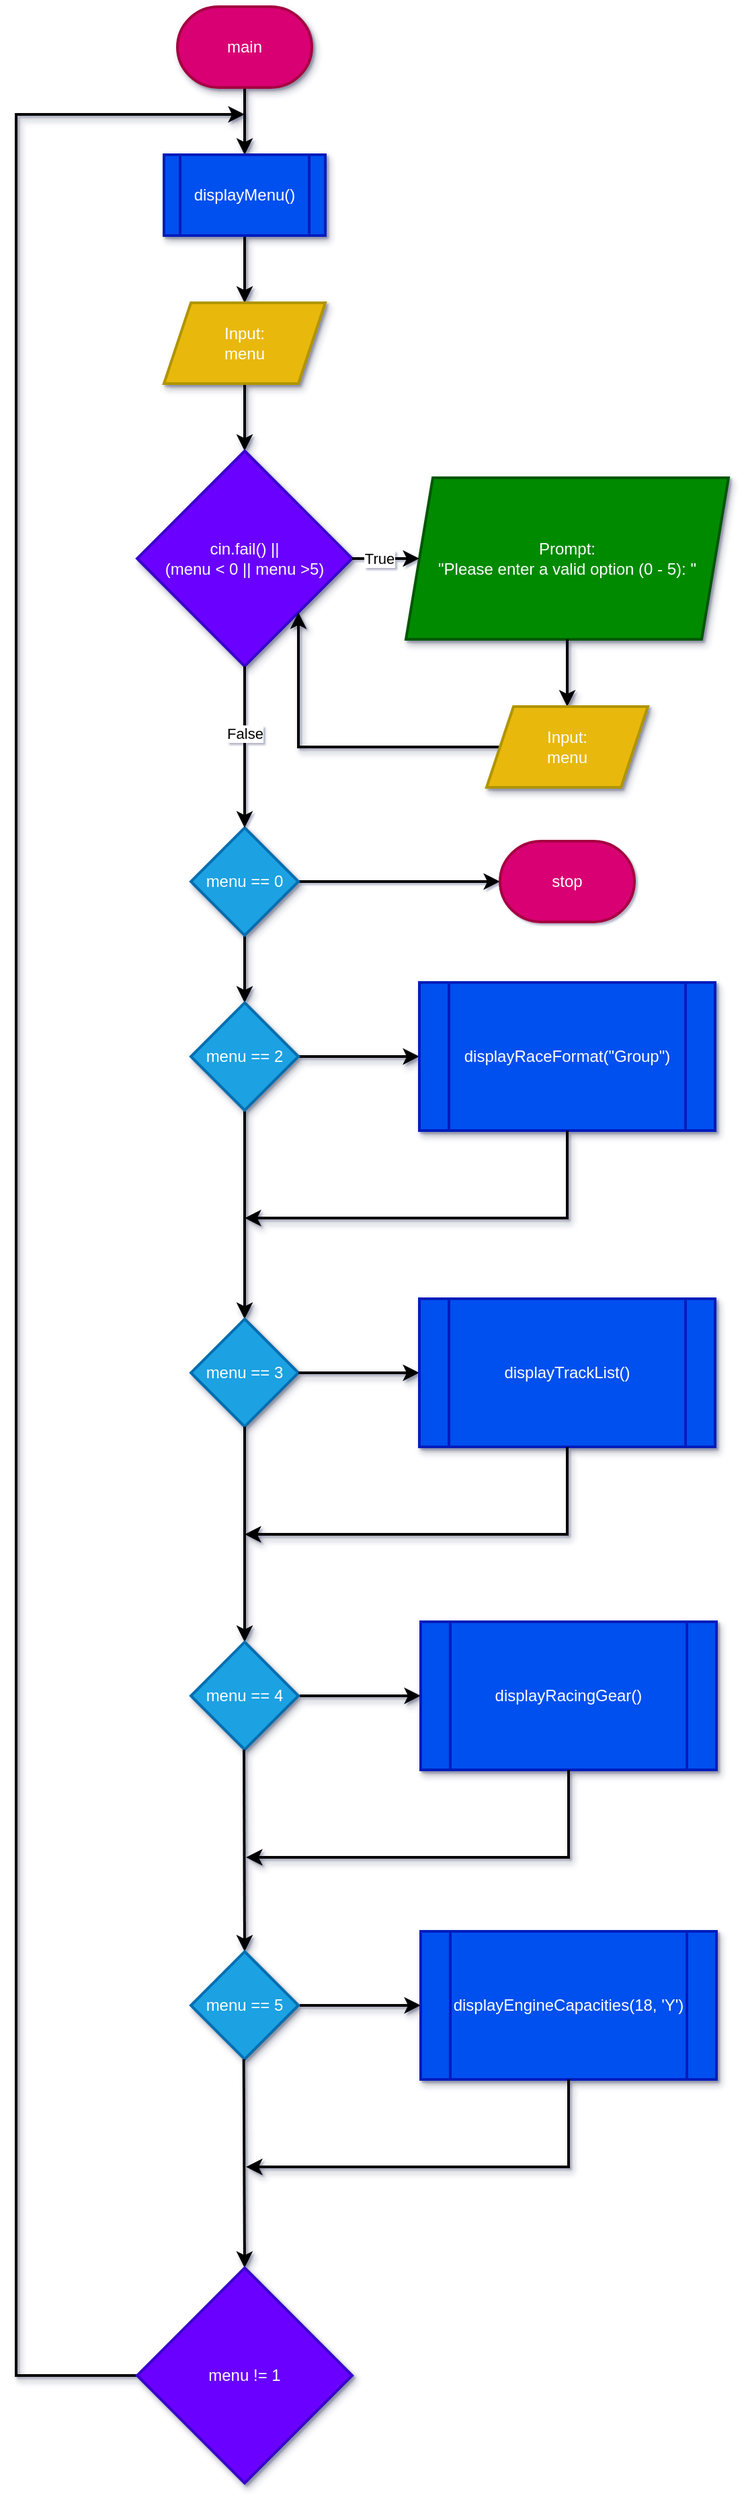 <mxfile>
    <diagram id="DSDsXnFP1v6kwenmJiHx" name="Page-1">
        <mxGraphModel dx="394" dy="305" grid="1" gridSize="10" guides="1" tooltips="1" connect="1" arrows="1" fold="1" page="0" pageScale="1" pageWidth="827" pageHeight="1169" background="none" math="0" shadow="1">
            <root>
                <mxCell id="0"/>
                <mxCell id="1" parent="0"/>
                <mxCell id="25" value="" style="edgeStyle=none;html=1;strokeWidth=2;shadow=1;" parent="1" source="2" target="24" edge="1">
                    <mxGeometry relative="1" as="geometry"/>
                </mxCell>
                <mxCell id="2" value="main" style="strokeWidth=2;html=1;shape=mxgraph.flowchart.terminator;whiteSpace=wrap;fillColor=#d80073;strokeColor=#A50040;shadow=1;fontColor=#ffffff;" parent="1" vertex="1">
                    <mxGeometry x="270" y="40" width="100" height="60" as="geometry"/>
                </mxCell>
                <mxCell id="27" value="" style="edgeStyle=none;html=1;strokeWidth=2;shadow=1;" parent="1" source="24" target="26" edge="1">
                    <mxGeometry relative="1" as="geometry"/>
                </mxCell>
                <mxCell id="24" value="displayMenu()" style="shape=process;whiteSpace=wrap;html=1;backgroundOutline=1;strokeWidth=2;shadow=1;fillColor=#0050ef;strokeColor=#001DBC;fontColor=#ffffff;" parent="1" vertex="1">
                    <mxGeometry x="260" y="150" width="120" height="60" as="geometry"/>
                </mxCell>
                <mxCell id="29" value="" style="edgeStyle=none;html=1;strokeWidth=2;shadow=1;" parent="1" source="26" target="28" edge="1">
                    <mxGeometry relative="1" as="geometry"/>
                </mxCell>
                <mxCell id="26" value="Input:&lt;br&gt;menu" style="shape=parallelogram;perimeter=parallelogramPerimeter;whiteSpace=wrap;html=1;fixedSize=1;fillColor=#E8B810;strokeColor=#B09500;strokeWidth=2;shadow=1;fontColor=#FFFFFF;gradientColor=none;" parent="1" vertex="1">
                    <mxGeometry x="260" y="260" width="120" height="60" as="geometry"/>
                </mxCell>
                <mxCell id="28" value="cin.fail() ||&lt;br&gt;(menu &amp;lt; 0 || menu &amp;gt;5)" style="rhombus;whiteSpace=wrap;html=1;fillColor=#6a00ff;strokeColor=#3700CC;strokeWidth=2;shadow=1;fontColor=#ffffff;" parent="1" vertex="1">
                    <mxGeometry x="240" y="370" width="160" height="160" as="geometry"/>
                </mxCell>
                <mxCell id="30" value="Prompt:&lt;br&gt;&quot;Please enter a valid option (0 - 5): &quot;" style="shape=parallelogram;perimeter=parallelogramPerimeter;whiteSpace=wrap;html=1;fixedSize=1;fillColor=#008a00;strokeColor=#005700;strokeWidth=2;shadow=1;fontColor=#ffffff;" parent="1" vertex="1">
                    <mxGeometry x="440" y="390" width="240" height="120" as="geometry"/>
                </mxCell>
                <mxCell id="35" value="" style="edgeStyle=none;html=1;strokeWidth=2;shadow=1;" parent="1" edge="1">
                    <mxGeometry relative="1" as="geometry">
                        <mxPoint x="560" y="510" as="sourcePoint"/>
                        <mxPoint x="560" y="560" as="targetPoint"/>
                    </mxGeometry>
                </mxCell>
                <mxCell id="49" value="" style="edgeStyle=none;html=1;strokeWidth=2;shadow=1;exitX=0;exitY=0.5;exitDx=0;exitDy=0;entryX=1;entryY=1;entryDx=0;entryDy=0;rounded=0;curved=0;" parent="1" source="113" edge="1" target="28">
                    <mxGeometry relative="1" as="geometry">
                        <mxPoint x="490" y="580" as="sourcePoint"/>
                        <mxPoint x="320" y="590" as="targetPoint"/>
                        <Array as="points">
                            <mxPoint x="360" y="590"/>
                        </Array>
                    </mxGeometry>
                </mxCell>
                <mxCell id="40" value="" style="edgeStyle=none;html=1;strokeWidth=2;shadow=1;" parent="1" source="37" target="39" edge="1">
                    <mxGeometry relative="1" as="geometry"/>
                </mxCell>
                <mxCell id="111" value="" style="edgeStyle=none;html=1;entryX=0;entryY=0.5;entryDx=0;entryDy=0;entryPerimeter=0;strokeWidth=2;" parent="1" source="37" target="112" edge="1">
                    <mxGeometry relative="1" as="geometry">
                        <mxPoint x="740.0" y="690" as="targetPoint"/>
                    </mxGeometry>
                </mxCell>
                <mxCell id="37" value="menu == 0" style="rhombus;whiteSpace=wrap;html=1;fillColor=#1ba1e2;strokeColor=#006EAF;strokeWidth=2;shadow=1;fontColor=#ffffff;" parent="1" vertex="1">
                    <mxGeometry x="280" y="650" width="80" height="80" as="geometry"/>
                </mxCell>
                <mxCell id="43" value="" style="edgeStyle=none;html=1;strokeWidth=2;shadow=1;" parent="1" source="39" target="42" edge="1">
                    <mxGeometry relative="1" as="geometry"/>
                </mxCell>
                <mxCell id="51" value="" style="edgeStyle=none;html=1;strokeWidth=2;shadow=1;" parent="1" source="39" target="50" edge="1">
                    <mxGeometry relative="1" as="geometry"/>
                </mxCell>
                <mxCell id="39" value="menu == 2" style="rhombus;whiteSpace=wrap;html=1;fillColor=#1ba1e2;strokeColor=#006EAF;strokeWidth=2;shadow=1;fontColor=#ffffff;" parent="1" vertex="1">
                    <mxGeometry x="280" y="780" width="80" height="80" as="geometry"/>
                </mxCell>
                <mxCell id="42" value="menu == 3" style="rhombus;whiteSpace=wrap;html=1;fillColor=#1ba1e2;strokeColor=#006EAF;strokeWidth=2;shadow=1;fontColor=#ffffff;" parent="1" vertex="1">
                    <mxGeometry x="280" y="1015" width="80" height="80" as="geometry"/>
                </mxCell>
                <mxCell id="50" value="displayRaceFormat(&quot;Group&quot;)" style="shape=process;whiteSpace=wrap;html=1;backgroundOutline=1;fillColor=#0050ef;strokeColor=#001DBC;strokeWidth=2;shadow=1;fontColor=#ffffff;" parent="1" vertex="1">
                    <mxGeometry x="450" y="765" width="220" height="110" as="geometry"/>
                </mxCell>
                <mxCell id="61" value="" style="edgeStyle=none;html=1;exitX=0.5;exitY=1;exitDx=0;exitDy=0;rounded=0;curved=0;strokeWidth=2;shadow=1;" parent="1" source="50" edge="1">
                    <mxGeometry relative="1" as="geometry">
                        <mxPoint x="530" y="970" as="sourcePoint"/>
                        <mxPoint x="320" y="940" as="targetPoint"/>
                        <Array as="points">
                            <mxPoint x="560" y="940"/>
                        </Array>
                    </mxGeometry>
                </mxCell>
                <mxCell id="64" value="" style="edgeStyle=none;html=1;strokeWidth=2;shadow=1;" parent="1" target="65" edge="1">
                    <mxGeometry relative="1" as="geometry">
                        <mxPoint x="360" y="1055" as="sourcePoint"/>
                    </mxGeometry>
                </mxCell>
                <mxCell id="65" value="displayTrackList()" style="shape=process;whiteSpace=wrap;html=1;backgroundOutline=1;fillColor=#0050ef;strokeColor=#001DBC;strokeWidth=2;shadow=1;fontColor=#ffffff;" parent="1" vertex="1">
                    <mxGeometry x="450" y="1000" width="220" height="110" as="geometry"/>
                </mxCell>
                <mxCell id="66" value="" style="edgeStyle=none;html=1;exitX=0.5;exitY=1;exitDx=0;exitDy=0;rounded=0;curved=0;strokeWidth=2;shadow=1;" parent="1" source="65" edge="1">
                    <mxGeometry relative="1" as="geometry">
                        <mxPoint x="530" y="1205" as="sourcePoint"/>
                        <mxPoint x="320" y="1175" as="targetPoint"/>
                        <Array as="points">
                            <mxPoint x="560" y="1175"/>
                        </Array>
                    </mxGeometry>
                </mxCell>
                <mxCell id="74" value="" style="edgeStyle=none;html=1;strokeWidth=2;shadow=1;entryX=0.5;entryY=0;entryDx=0;entryDy=0;" parent="1" target="80" edge="1">
                    <mxGeometry relative="1" as="geometry">
                        <mxPoint x="320" y="1095" as="sourcePoint"/>
                        <mxPoint x="320" y="1250" as="targetPoint"/>
                    </mxGeometry>
                </mxCell>
                <mxCell id="80" value="menu == 4" style="rhombus;whiteSpace=wrap;html=1;fillColor=#1ba1e2;strokeColor=#006EAF;strokeWidth=2;shadow=1;fontColor=#ffffff;" parent="1" vertex="1">
                    <mxGeometry x="280" y="1255" width="80" height="80" as="geometry"/>
                </mxCell>
                <mxCell id="81" value="" style="edgeStyle=none;html=1;strokeWidth=2;shadow=1;" parent="1" target="82" edge="1">
                    <mxGeometry relative="1" as="geometry">
                        <mxPoint x="361" y="1295" as="sourcePoint"/>
                    </mxGeometry>
                </mxCell>
                <mxCell id="82" value="displayRacingGear()" style="shape=process;whiteSpace=wrap;html=1;backgroundOutline=1;fillColor=#0050ef;strokeColor=#001DBC;strokeWidth=2;shadow=1;fontColor=#ffffff;" parent="1" vertex="1">
                    <mxGeometry x="451" y="1240" width="220" height="110" as="geometry"/>
                </mxCell>
                <mxCell id="83" value="" style="edgeStyle=none;html=1;exitX=0.5;exitY=1;exitDx=0;exitDy=0;rounded=0;curved=0;strokeWidth=2;shadow=1;" parent="1" source="82" edge="1">
                    <mxGeometry relative="1" as="geometry">
                        <mxPoint x="531" y="1445" as="sourcePoint"/>
                        <mxPoint x="321" y="1415" as="targetPoint"/>
                        <Array as="points">
                            <mxPoint x="561" y="1415"/>
                        </Array>
                    </mxGeometry>
                </mxCell>
                <mxCell id="84" value="" style="edgeStyle=none;html=1;strokeWidth=2;shadow=1;entryX=0.5;entryY=0;entryDx=0;entryDy=0;" parent="1" target="85" edge="1">
                    <mxGeometry relative="1" as="geometry">
                        <mxPoint x="319.5" y="1335" as="sourcePoint"/>
                        <mxPoint x="320" y="1490" as="targetPoint"/>
                    </mxGeometry>
                </mxCell>
                <mxCell id="85" value="menu == 5" style="rhombus;whiteSpace=wrap;html=1;fillColor=#1ba1e2;strokeColor=#006EAF;strokeWidth=2;shadow=1;fontColor=#ffffff;" parent="1" vertex="1">
                    <mxGeometry x="280" y="1485" width="80" height="80" as="geometry"/>
                </mxCell>
                <mxCell id="86" value="" style="edgeStyle=none;html=1;strokeWidth=2;shadow=1;" parent="1" target="87" edge="1">
                    <mxGeometry relative="1" as="geometry">
                        <mxPoint x="361" y="1525" as="sourcePoint"/>
                    </mxGeometry>
                </mxCell>
                <mxCell id="87" value="displayEngineCapacities(18, &#39;Y&#39;)" style="shape=process;whiteSpace=wrap;html=1;backgroundOutline=1;fillColor=#0050ef;strokeColor=#001DBC;strokeWidth=2;shadow=1;fontColor=#ffffff;" parent="1" vertex="1">
                    <mxGeometry x="451" y="1470" width="220" height="110" as="geometry"/>
                </mxCell>
                <mxCell id="88" value="" style="edgeStyle=none;html=1;exitX=0.5;exitY=1;exitDx=0;exitDy=0;rounded=0;curved=0;strokeWidth=2;shadow=1;" parent="1" source="87" edge="1">
                    <mxGeometry relative="1" as="geometry">
                        <mxPoint x="531" y="1675" as="sourcePoint"/>
                        <mxPoint x="321" y="1645" as="targetPoint"/>
                        <Array as="points">
                            <mxPoint x="561" y="1645"/>
                        </Array>
                    </mxGeometry>
                </mxCell>
                <mxCell id="93" value="" style="edgeStyle=none;html=1;strokeWidth=2;shadow=1;entryX=0.5;entryY=0;entryDx=0;entryDy=0;" parent="1" edge="1">
                    <mxGeometry relative="1" as="geometry">
                        <mxPoint x="319.33" y="1565" as="sourcePoint"/>
                        <mxPoint x="320" y="1720" as="targetPoint"/>
                    </mxGeometry>
                </mxCell>
                <mxCell id="107" value="" style="edgeStyle=none;html=1;strokeWidth=2;rounded=0;curved=0;shadow=1;exitX=0;exitY=0.5;exitDx=0;exitDy=0;exitPerimeter=0;" parent="1" source="109" edge="1">
                    <mxGeometry relative="1" as="geometry">
                        <mxPoint x="230" y="1800" as="sourcePoint"/>
                        <mxPoint x="320" y="120" as="targetPoint"/>
                        <Array as="points">
                            <mxPoint x="150" y="1800"/>
                            <mxPoint x="150" y="120"/>
                        </Array>
                    </mxGeometry>
                </mxCell>
                <mxCell id="109" value="menu != 1" style="rhombus;whiteSpace=wrap;html=1;fillColor=#6a00ff;strokeColor=#3700CC;strokeWidth=2;shadow=1;fontColor=#ffffff;" parent="1" vertex="1">
                    <mxGeometry x="240" y="1720" width="160" height="160" as="geometry"/>
                </mxCell>
                <mxCell id="112" value="stop" style="strokeWidth=2;html=1;shape=mxgraph.flowchart.terminator;whiteSpace=wrap;fillColor=#d80073;fontColor=#ffffff;strokeColor=#A50040;" parent="1" vertex="1">
                    <mxGeometry x="510" y="660" width="100" height="60" as="geometry"/>
                </mxCell>
                <mxCell id="113" value="Input:&lt;br&gt;menu" style="shape=parallelogram;perimeter=parallelogramPerimeter;whiteSpace=wrap;html=1;fixedSize=1;fillColor=#E8B810;strokeColor=#B09500;strokeWidth=2;shadow=1;fontColor=#FFFFFF;gradientColor=none;" parent="1" vertex="1">
                    <mxGeometry x="500" y="560" width="120" height="60" as="geometry"/>
                </mxCell>
                <mxCell id="114" value="" style="endArrow=classic;html=1;exitX=1;exitY=0.5;exitDx=0;exitDy=0;entryX=0;entryY=0.5;entryDx=0;entryDy=0;strokeWidth=2;" edge="1" parent="1" source="28" target="30">
                    <mxGeometry relative="1" as="geometry">
                        <mxPoint x="370" y="550" as="sourcePoint"/>
                        <mxPoint x="470" y="550" as="targetPoint"/>
                    </mxGeometry>
                </mxCell>
                <mxCell id="115" value="True" style="edgeLabel;resizable=0;html=1;;align=center;verticalAlign=middle;" connectable="0" vertex="1" parent="114">
                    <mxGeometry relative="1" as="geometry">
                        <mxPoint x="-5" as="offset"/>
                    </mxGeometry>
                </mxCell>
                <mxCell id="116" value="" style="endArrow=classic;html=1;exitX=0.5;exitY=1;exitDx=0;exitDy=0;entryX=0.5;entryY=0;entryDx=0;entryDy=0;strokeWidth=2;" edge="1" parent="1" source="28" target="37">
                    <mxGeometry relative="1" as="geometry">
                        <mxPoint x="260" y="520" as="sourcePoint"/>
                        <mxPoint x="360" y="520" as="targetPoint"/>
                    </mxGeometry>
                </mxCell>
                <mxCell id="117" value="False" style="edgeLabel;resizable=0;html=1;;align=center;verticalAlign=middle;" connectable="0" vertex="1" parent="116">
                    <mxGeometry relative="1" as="geometry">
                        <mxPoint y="-10" as="offset"/>
                    </mxGeometry>
                </mxCell>
            </root>
        </mxGraphModel>
    </diagram>
</mxfile>